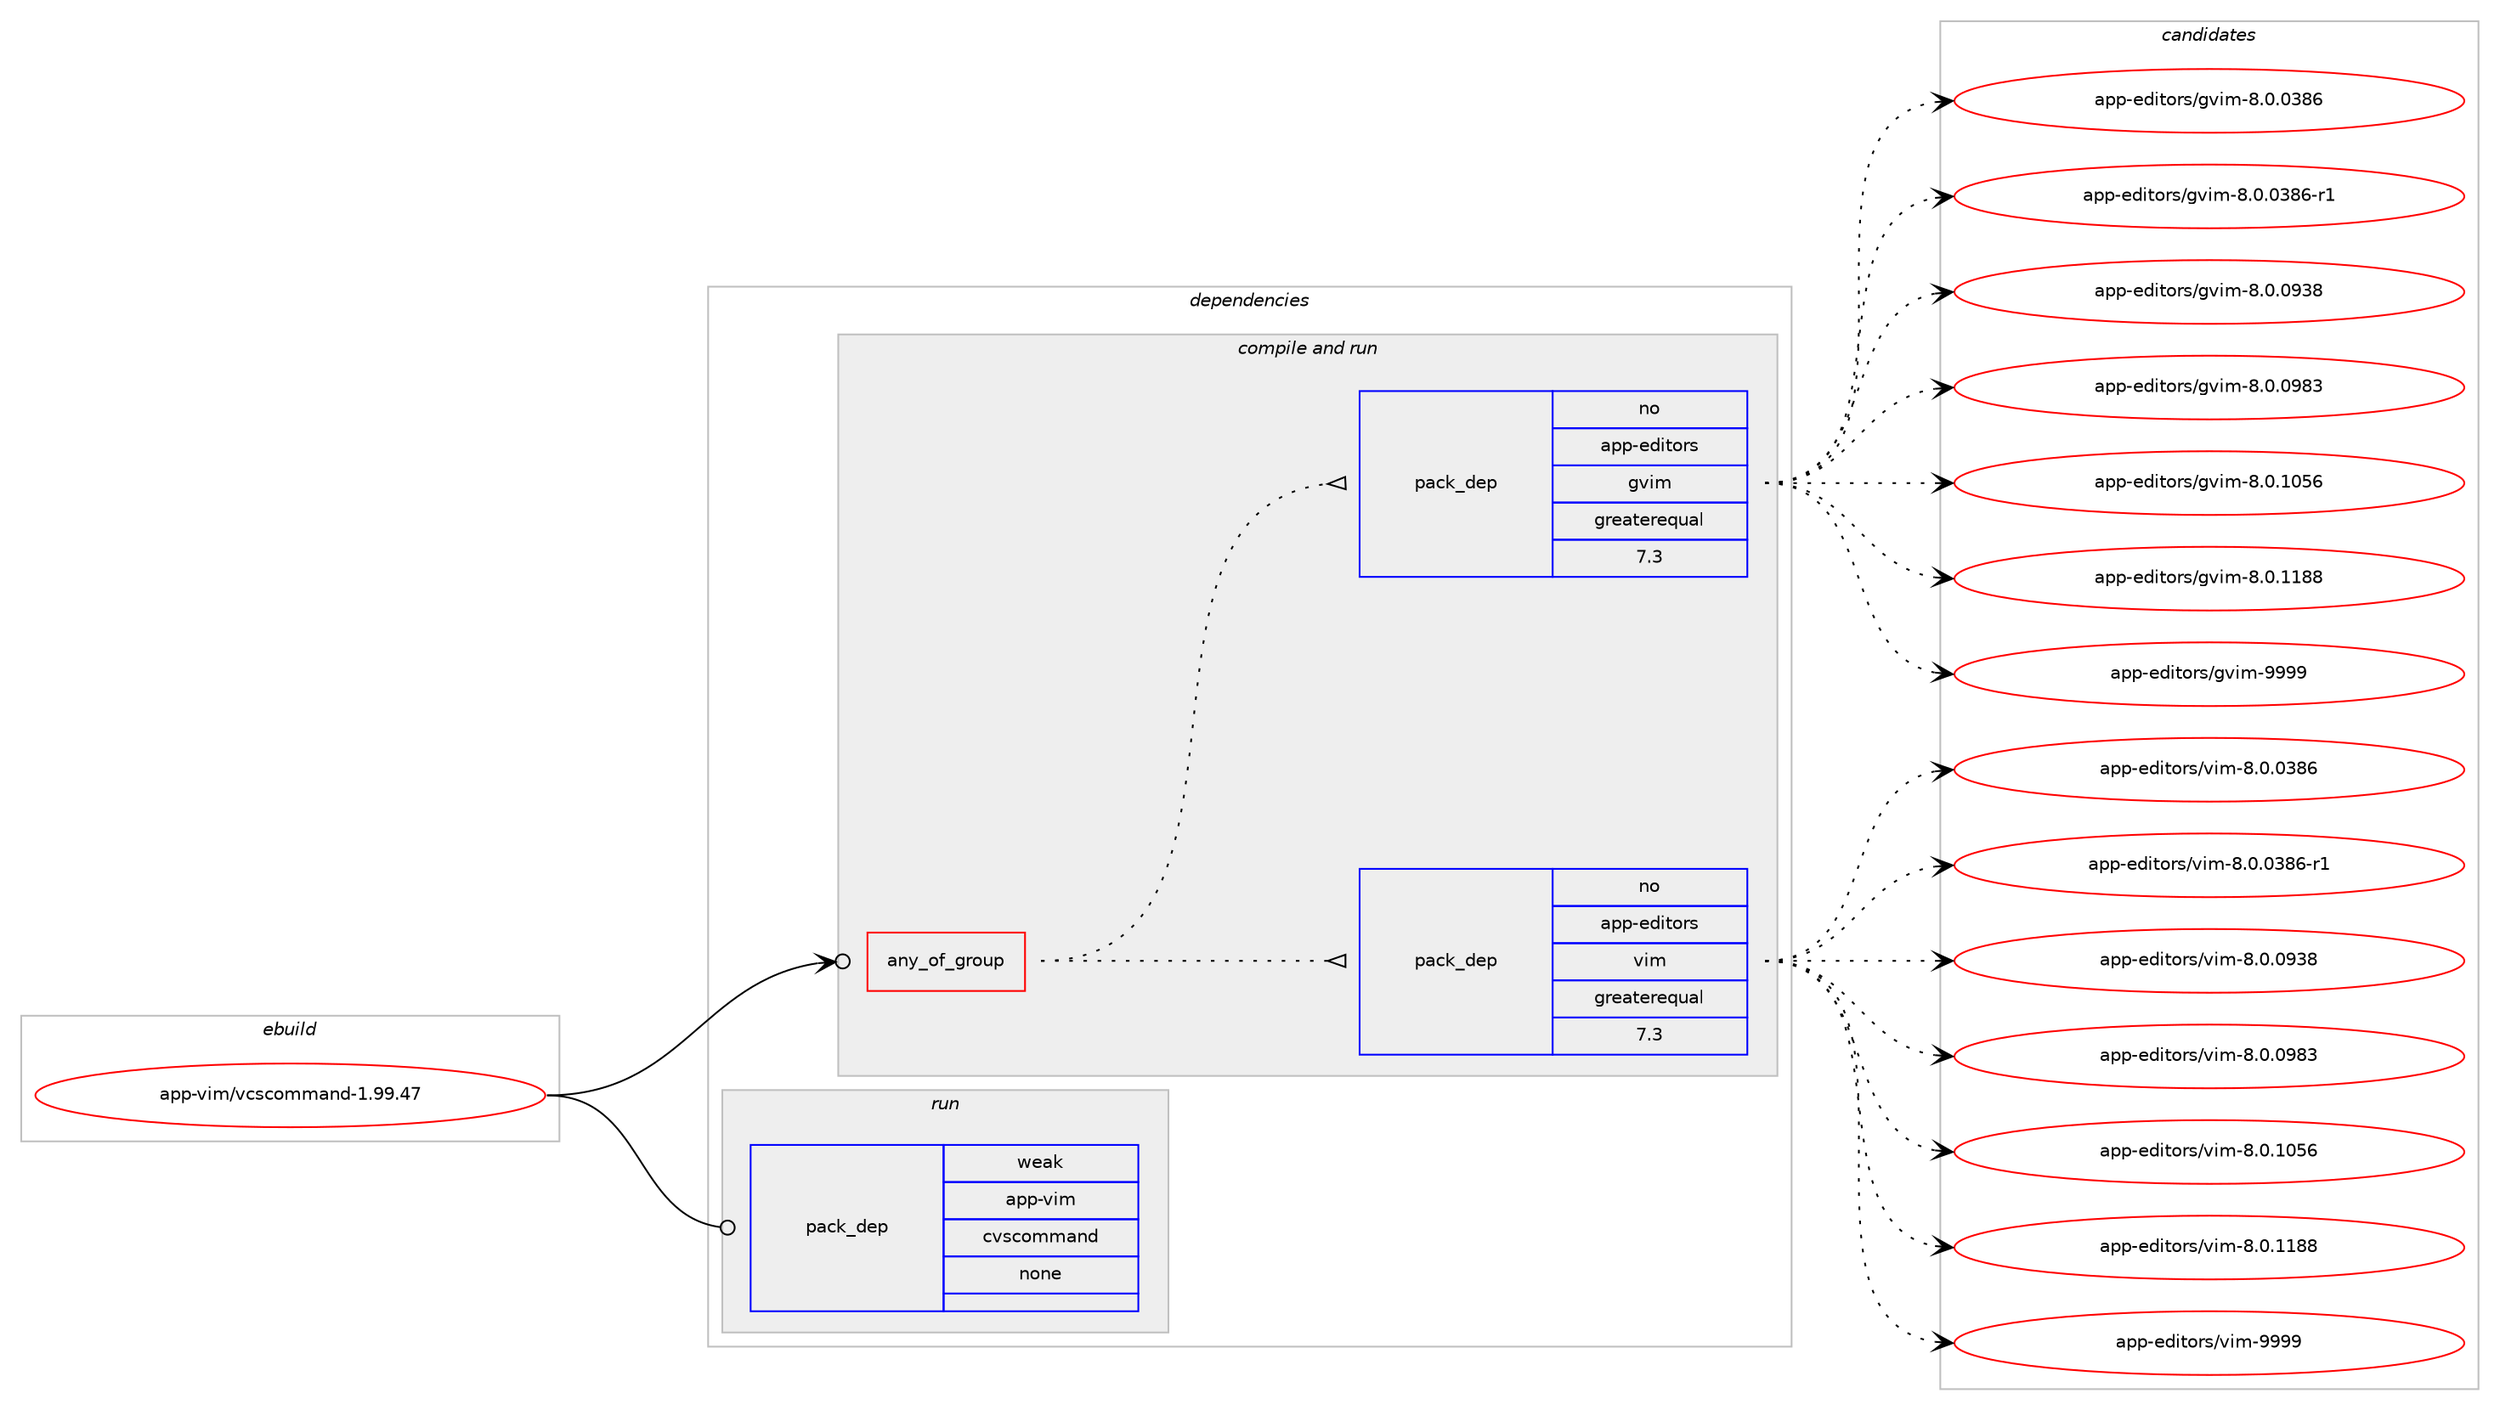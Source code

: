 digraph prolog {

# *************
# Graph options
# *************

newrank=true;
concentrate=true;
compound=true;
graph [rankdir=LR,fontname=Helvetica,fontsize=10,ranksep=1.5];#, ranksep=2.5, nodesep=0.2];
edge  [arrowhead=vee];
node  [fontname=Helvetica,fontsize=10];

# **********
# The ebuild
# **********

subgraph cluster_leftcol {
color=gray;
rank=same;
label=<<i>ebuild</i>>;
id [label="app-vim/vcscommand-1.99.47", color=red, width=4, href="../app-vim/vcscommand-1.99.47.svg"];
}

# ****************
# The dependencies
# ****************

subgraph cluster_midcol {
color=gray;
label=<<i>dependencies</i>>;
subgraph cluster_compile {
fillcolor="#eeeeee";
style=filled;
label=<<i>compile</i>>;
}
subgraph cluster_compileandrun {
fillcolor="#eeeeee";
style=filled;
label=<<i>compile and run</i>>;
subgraph any1356 {
dependency63588 [label=<<TABLE BORDER="0" CELLBORDER="1" CELLSPACING="0" CELLPADDING="4"><TR><TD CELLPADDING="10">any_of_group</TD></TR></TABLE>>, shape=none, color=red];subgraph pack46488 {
dependency63589 [label=<<TABLE BORDER="0" CELLBORDER="1" CELLSPACING="0" CELLPADDING="4" WIDTH="220"><TR><TD ROWSPAN="6" CELLPADDING="30">pack_dep</TD></TR><TR><TD WIDTH="110">no</TD></TR><TR><TD>app-editors</TD></TR><TR><TD>vim</TD></TR><TR><TD>greaterequal</TD></TR><TR><TD>7.3</TD></TR></TABLE>>, shape=none, color=blue];
}
dependency63588:e -> dependency63589:w [weight=20,style="dotted",arrowhead="oinv"];
subgraph pack46489 {
dependency63590 [label=<<TABLE BORDER="0" CELLBORDER="1" CELLSPACING="0" CELLPADDING="4" WIDTH="220"><TR><TD ROWSPAN="6" CELLPADDING="30">pack_dep</TD></TR><TR><TD WIDTH="110">no</TD></TR><TR><TD>app-editors</TD></TR><TR><TD>gvim</TD></TR><TR><TD>greaterequal</TD></TR><TR><TD>7.3</TD></TR></TABLE>>, shape=none, color=blue];
}
dependency63588:e -> dependency63590:w [weight=20,style="dotted",arrowhead="oinv"];
}
id:e -> dependency63588:w [weight=20,style="solid",arrowhead="odotvee"];
}
subgraph cluster_run {
fillcolor="#eeeeee";
style=filled;
label=<<i>run</i>>;
subgraph pack46490 {
dependency63591 [label=<<TABLE BORDER="0" CELLBORDER="1" CELLSPACING="0" CELLPADDING="4" WIDTH="220"><TR><TD ROWSPAN="6" CELLPADDING="30">pack_dep</TD></TR><TR><TD WIDTH="110">weak</TD></TR><TR><TD>app-vim</TD></TR><TR><TD>cvscommand</TD></TR><TR><TD>none</TD></TR><TR><TD></TD></TR></TABLE>>, shape=none, color=blue];
}
id:e -> dependency63591:w [weight=20,style="solid",arrowhead="odot"];
}
}

# **************
# The candidates
# **************

subgraph cluster_choices {
rank=same;
color=gray;
label=<<i>candidates</i>>;

subgraph choice46488 {
color=black;
nodesep=1;
choice971121124510110010511611111411547118105109455646484648515654 [label="app-editors/vim-8.0.0386", color=red, width=4,href="../app-editors/vim-8.0.0386.svg"];
choice9711211245101100105116111114115471181051094556464846485156544511449 [label="app-editors/vim-8.0.0386-r1", color=red, width=4,href="../app-editors/vim-8.0.0386-r1.svg"];
choice971121124510110010511611111411547118105109455646484648575156 [label="app-editors/vim-8.0.0938", color=red, width=4,href="../app-editors/vim-8.0.0938.svg"];
choice971121124510110010511611111411547118105109455646484648575651 [label="app-editors/vim-8.0.0983", color=red, width=4,href="../app-editors/vim-8.0.0983.svg"];
choice971121124510110010511611111411547118105109455646484649485354 [label="app-editors/vim-8.0.1056", color=red, width=4,href="../app-editors/vim-8.0.1056.svg"];
choice971121124510110010511611111411547118105109455646484649495656 [label="app-editors/vim-8.0.1188", color=red, width=4,href="../app-editors/vim-8.0.1188.svg"];
choice9711211245101100105116111114115471181051094557575757 [label="app-editors/vim-9999", color=red, width=4,href="../app-editors/vim-9999.svg"];
dependency63589:e -> choice971121124510110010511611111411547118105109455646484648515654:w [style=dotted,weight="100"];
dependency63589:e -> choice9711211245101100105116111114115471181051094556464846485156544511449:w [style=dotted,weight="100"];
dependency63589:e -> choice971121124510110010511611111411547118105109455646484648575156:w [style=dotted,weight="100"];
dependency63589:e -> choice971121124510110010511611111411547118105109455646484648575651:w [style=dotted,weight="100"];
dependency63589:e -> choice971121124510110010511611111411547118105109455646484649485354:w [style=dotted,weight="100"];
dependency63589:e -> choice971121124510110010511611111411547118105109455646484649495656:w [style=dotted,weight="100"];
dependency63589:e -> choice9711211245101100105116111114115471181051094557575757:w [style=dotted,weight="100"];
}
subgraph choice46489 {
color=black;
nodesep=1;
choice971121124510110010511611111411547103118105109455646484648515654 [label="app-editors/gvim-8.0.0386", color=red, width=4,href="../app-editors/gvim-8.0.0386.svg"];
choice9711211245101100105116111114115471031181051094556464846485156544511449 [label="app-editors/gvim-8.0.0386-r1", color=red, width=4,href="../app-editors/gvim-8.0.0386-r1.svg"];
choice971121124510110010511611111411547103118105109455646484648575156 [label="app-editors/gvim-8.0.0938", color=red, width=4,href="../app-editors/gvim-8.0.0938.svg"];
choice971121124510110010511611111411547103118105109455646484648575651 [label="app-editors/gvim-8.0.0983", color=red, width=4,href="../app-editors/gvim-8.0.0983.svg"];
choice971121124510110010511611111411547103118105109455646484649485354 [label="app-editors/gvim-8.0.1056", color=red, width=4,href="../app-editors/gvim-8.0.1056.svg"];
choice971121124510110010511611111411547103118105109455646484649495656 [label="app-editors/gvim-8.0.1188", color=red, width=4,href="../app-editors/gvim-8.0.1188.svg"];
choice9711211245101100105116111114115471031181051094557575757 [label="app-editors/gvim-9999", color=red, width=4,href="../app-editors/gvim-9999.svg"];
dependency63590:e -> choice971121124510110010511611111411547103118105109455646484648515654:w [style=dotted,weight="100"];
dependency63590:e -> choice9711211245101100105116111114115471031181051094556464846485156544511449:w [style=dotted,weight="100"];
dependency63590:e -> choice971121124510110010511611111411547103118105109455646484648575156:w [style=dotted,weight="100"];
dependency63590:e -> choice971121124510110010511611111411547103118105109455646484648575651:w [style=dotted,weight="100"];
dependency63590:e -> choice971121124510110010511611111411547103118105109455646484649485354:w [style=dotted,weight="100"];
dependency63590:e -> choice971121124510110010511611111411547103118105109455646484649495656:w [style=dotted,weight="100"];
dependency63590:e -> choice9711211245101100105116111114115471031181051094557575757:w [style=dotted,weight="100"];
}
subgraph choice46490 {
color=black;
nodesep=1;
}
}

}
